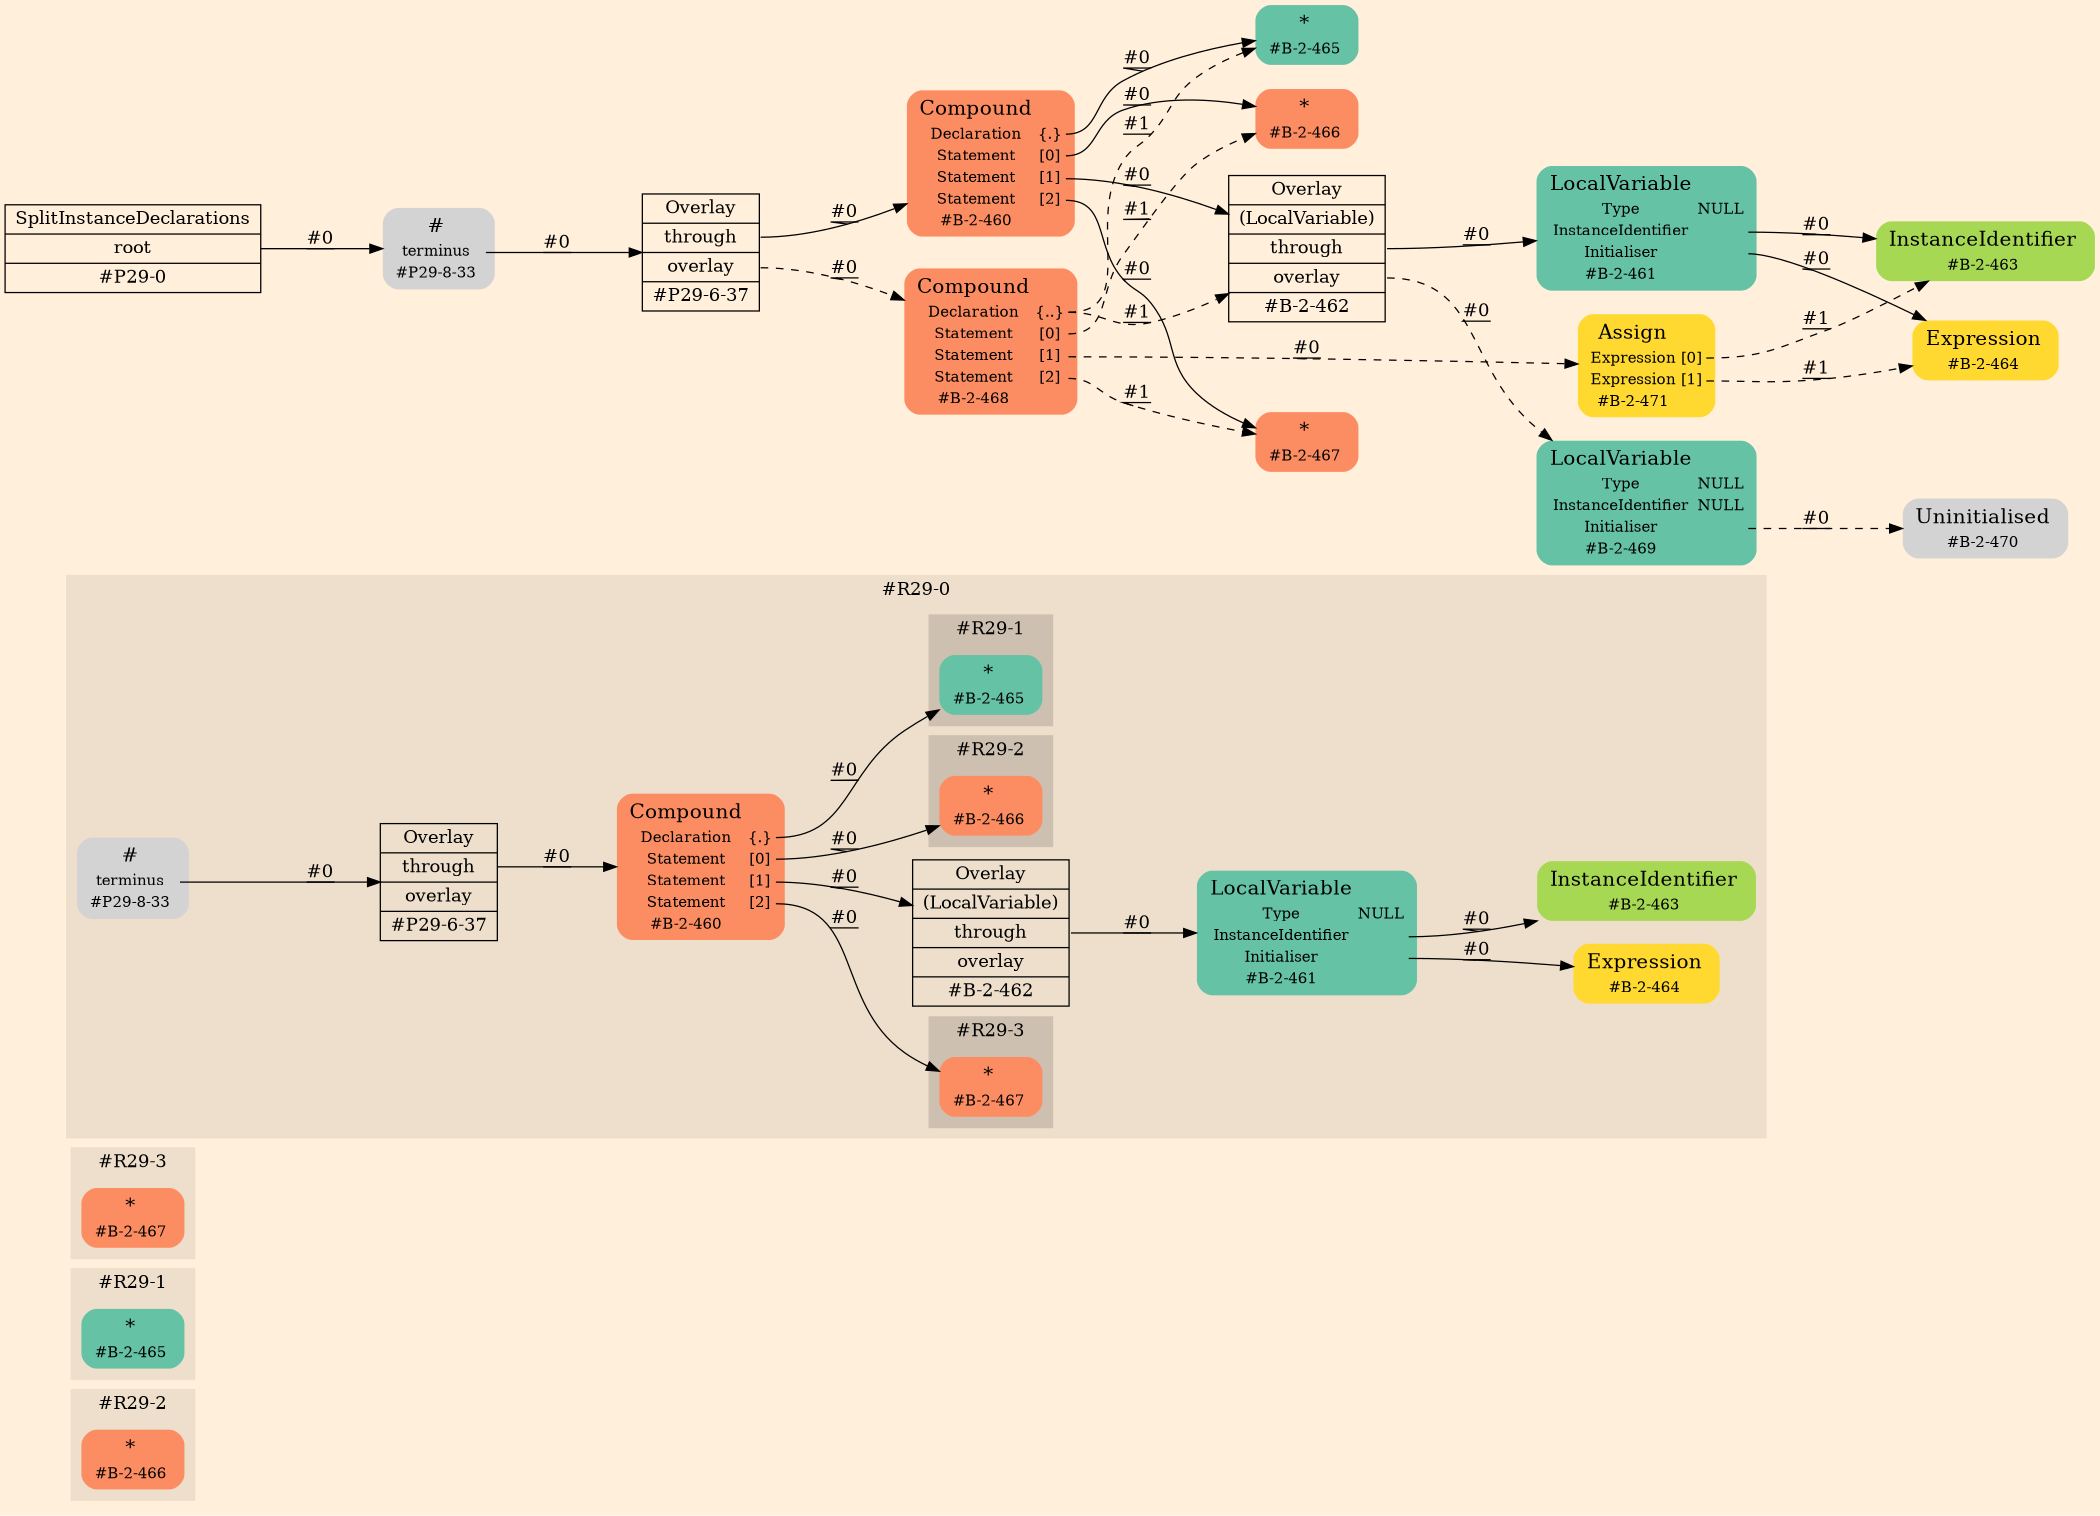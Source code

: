 digraph Inferno {
graph [
rankdir = "LR"
ranksep = 1.0
size = "14,20"
bgcolor = antiquewhite1
color = black
fontcolor = black
];
node [
];
subgraph "cluster#R29-2" {
label = "#R29-2"
style = "filled"
color = antiquewhite2
"#R29-2/#B-2-466" [
shape = "plaintext"
fillcolor = "/set28/2"
label = <<TABLE BORDER="0" CELLBORDER="0" CELLSPACING="0">
 <TR>
  <TD><FONT POINT-SIZE="16.0">*</FONT></TD>
  <TD></TD>
 </TR>
 <TR>
  <TD>#B-2-466</TD>
  <TD PORT="port0"></TD>
 </TR>
</TABLE>>
style = "rounded,filled"
fontsize = "12"
];
}
subgraph "cluster#R29-1" {
label = "#R29-1"
style = "filled"
color = antiquewhite2
"#R29-1/#B-2-465" [
shape = "plaintext"
fillcolor = "/set28/1"
label = <<TABLE BORDER="0" CELLBORDER="0" CELLSPACING="0">
 <TR>
  <TD><FONT POINT-SIZE="16.0">*</FONT></TD>
  <TD></TD>
 </TR>
 <TR>
  <TD>#B-2-465</TD>
  <TD PORT="port0"></TD>
 </TR>
</TABLE>>
style = "rounded,filled"
fontsize = "12"
];
}
subgraph "cluster#R29-3" {
label = "#R29-3"
style = "filled"
color = antiquewhite2
"#R29-3/#B-2-467" [
shape = "plaintext"
fillcolor = "/set28/2"
label = <<TABLE BORDER="0" CELLBORDER="0" CELLSPACING="0">
 <TR>
  <TD><FONT POINT-SIZE="16.0">*</FONT></TD>
  <TD></TD>
 </TR>
 <TR>
  <TD>#B-2-467</TD>
  <TD PORT="port0"></TD>
 </TR>
</TABLE>>
style = "rounded,filled"
fontsize = "12"
];
}
subgraph "cluster#R29-0" {
label = "#R29-0"
style = "filled"
color = antiquewhite2
"#R29-0/#B-2-463" [
shape = "plaintext"
fillcolor = "/set28/5"
label = <<TABLE BORDER="0" CELLBORDER="0" CELLSPACING="0">
 <TR>
  <TD><FONT POINT-SIZE="16.0">InstanceIdentifier</FONT></TD>
  <TD></TD>
 </TR>
 <TR>
  <TD>#B-2-463</TD>
  <TD PORT="port0"></TD>
 </TR>
</TABLE>>
style = "rounded,filled"
fontsize = "12"
];
"#R29-0/#P29-6-37" [
shape = "record"
fillcolor = antiquewhite2
label = "<fixed> Overlay | <port0> through | <port1> overlay | <port2> #P29-6-37"
style = "filled"
fontsize = "14"
color = black
fontcolor = black
];
"#R29-0/#P29-8-33" [
shape = "plaintext"
label = <<TABLE BORDER="0" CELLBORDER="0" CELLSPACING="0">
 <TR>
  <TD><FONT POINT-SIZE="16.0">#</FONT></TD>
  <TD></TD>
 </TR>
 <TR>
  <TD>terminus</TD>
  <TD PORT="port0"></TD>
 </TR>
 <TR>
  <TD>#P29-8-33</TD>
  <TD PORT="port1"></TD>
 </TR>
</TABLE>>
style = "rounded,filled"
fontsize = "12"
];
"#R29-0/#B-2-461" [
shape = "plaintext"
fillcolor = "/set28/1"
label = <<TABLE BORDER="0" CELLBORDER="0" CELLSPACING="0">
 <TR>
  <TD><FONT POINT-SIZE="16.0">LocalVariable</FONT></TD>
  <TD></TD>
 </TR>
 <TR>
  <TD>Type</TD>
  <TD PORT="port0">NULL</TD>
 </TR>
 <TR>
  <TD>InstanceIdentifier</TD>
  <TD PORT="port1"></TD>
 </TR>
 <TR>
  <TD>Initialiser</TD>
  <TD PORT="port2"></TD>
 </TR>
 <TR>
  <TD>#B-2-461</TD>
  <TD PORT="port3"></TD>
 </TR>
</TABLE>>
style = "rounded,filled"
fontsize = "12"
];
"#R29-0/#B-2-464" [
shape = "plaintext"
fillcolor = "/set28/6"
label = <<TABLE BORDER="0" CELLBORDER="0" CELLSPACING="0">
 <TR>
  <TD><FONT POINT-SIZE="16.0">Expression</FONT></TD>
  <TD></TD>
 </TR>
 <TR>
  <TD>#B-2-464</TD>
  <TD PORT="port0"></TD>
 </TR>
</TABLE>>
style = "rounded,filled"
fontsize = "12"
];
"#R29-0/#B-2-460" [
shape = "plaintext"
fillcolor = "/set28/2"
label = <<TABLE BORDER="0" CELLBORDER="0" CELLSPACING="0">
 <TR>
  <TD><FONT POINT-SIZE="16.0">Compound</FONT></TD>
  <TD></TD>
 </TR>
 <TR>
  <TD>Declaration</TD>
  <TD PORT="port0">{.}</TD>
 </TR>
 <TR>
  <TD>Statement</TD>
  <TD PORT="port1">[0]</TD>
 </TR>
 <TR>
  <TD>Statement</TD>
  <TD PORT="port2">[1]</TD>
 </TR>
 <TR>
  <TD>Statement</TD>
  <TD PORT="port3">[2]</TD>
 </TR>
 <TR>
  <TD>#B-2-460</TD>
  <TD PORT="port4"></TD>
 </TR>
</TABLE>>
style = "rounded,filled"
fontsize = "12"
];
"#R29-0/#B-2-462" [
shape = "record"
fillcolor = antiquewhite2
label = "<fixed> Overlay | <port0> (LocalVariable) | <port1> through | <port2> overlay | <port3> #B-2-462"
style = "filled"
fontsize = "14"
color = black
fontcolor = black
];
subgraph "cluster#R29-3" {
label = "#R29-3"
style = "filled"
color = antiquewhite3
"#R29-0/#B-2-467" [
shape = "plaintext"
fillcolor = "/set28/2"
label = <<TABLE BORDER="0" CELLBORDER="0" CELLSPACING="0">
 <TR>
  <TD><FONT POINT-SIZE="16.0">*</FONT></TD>
  <TD></TD>
 </TR>
 <TR>
  <TD>#B-2-467</TD>
  <TD PORT="port0"></TD>
 </TR>
</TABLE>>
style = "rounded,filled"
fontsize = "12"
];
}
subgraph "cluster#R29-1" {
label = "#R29-1"
style = "filled"
color = antiquewhite3
"#R29-0/#B-2-465" [
shape = "plaintext"
fillcolor = "/set28/1"
label = <<TABLE BORDER="0" CELLBORDER="0" CELLSPACING="0">
 <TR>
  <TD><FONT POINT-SIZE="16.0">*</FONT></TD>
  <TD></TD>
 </TR>
 <TR>
  <TD>#B-2-465</TD>
  <TD PORT="port0"></TD>
 </TR>
</TABLE>>
style = "rounded,filled"
fontsize = "12"
];
}
subgraph "cluster#R29-2" {
label = "#R29-2"
style = "filled"
color = antiquewhite3
"#R29-0/#B-2-466" [
shape = "plaintext"
fillcolor = "/set28/2"
label = <<TABLE BORDER="0" CELLBORDER="0" CELLSPACING="0">
 <TR>
  <TD><FONT POINT-SIZE="16.0">*</FONT></TD>
  <TD></TD>
 </TR>
 <TR>
  <TD>#B-2-466</TD>
  <TD PORT="port0"></TD>
 </TR>
</TABLE>>
style = "rounded,filled"
fontsize = "12"
];
}
}
"CR#P29-0" [
shape = "record"
fillcolor = antiquewhite1
label = "<fixed> SplitInstanceDeclarations | <port0> root | <port1> #P29-0"
style = "filled"
fontsize = "14"
color = black
fontcolor = black
];
"#P29-8-33" [
shape = "plaintext"
label = <<TABLE BORDER="0" CELLBORDER="0" CELLSPACING="0">
 <TR>
  <TD><FONT POINT-SIZE="16.0">#</FONT></TD>
  <TD></TD>
 </TR>
 <TR>
  <TD>terminus</TD>
  <TD PORT="port0"></TD>
 </TR>
 <TR>
  <TD>#P29-8-33</TD>
  <TD PORT="port1"></TD>
 </TR>
</TABLE>>
style = "rounded,filled"
fontsize = "12"
];
"#P29-6-37" [
shape = "record"
fillcolor = antiquewhite1
label = "<fixed> Overlay | <port0> through | <port1> overlay | <port2> #P29-6-37"
style = "filled"
fontsize = "14"
color = black
fontcolor = black
];
"#B-2-460" [
shape = "plaintext"
fillcolor = "/set28/2"
label = <<TABLE BORDER="0" CELLBORDER="0" CELLSPACING="0">
 <TR>
  <TD><FONT POINT-SIZE="16.0">Compound</FONT></TD>
  <TD></TD>
 </TR>
 <TR>
  <TD>Declaration</TD>
  <TD PORT="port0">{.}</TD>
 </TR>
 <TR>
  <TD>Statement</TD>
  <TD PORT="port1">[0]</TD>
 </TR>
 <TR>
  <TD>Statement</TD>
  <TD PORT="port2">[1]</TD>
 </TR>
 <TR>
  <TD>Statement</TD>
  <TD PORT="port3">[2]</TD>
 </TR>
 <TR>
  <TD>#B-2-460</TD>
  <TD PORT="port4"></TD>
 </TR>
</TABLE>>
style = "rounded,filled"
fontsize = "12"
];
"#B-2-465" [
shape = "plaintext"
fillcolor = "/set28/1"
label = <<TABLE BORDER="0" CELLBORDER="0" CELLSPACING="0">
 <TR>
  <TD><FONT POINT-SIZE="16.0">*</FONT></TD>
  <TD></TD>
 </TR>
 <TR>
  <TD>#B-2-465</TD>
  <TD PORT="port0"></TD>
 </TR>
</TABLE>>
style = "rounded,filled"
fontsize = "12"
];
"#B-2-466" [
shape = "plaintext"
fillcolor = "/set28/2"
label = <<TABLE BORDER="0" CELLBORDER="0" CELLSPACING="0">
 <TR>
  <TD><FONT POINT-SIZE="16.0">*</FONT></TD>
  <TD></TD>
 </TR>
 <TR>
  <TD>#B-2-466</TD>
  <TD PORT="port0"></TD>
 </TR>
</TABLE>>
style = "rounded,filled"
fontsize = "12"
];
"#B-2-462" [
shape = "record"
fillcolor = antiquewhite1
label = "<fixed> Overlay | <port0> (LocalVariable) | <port1> through | <port2> overlay | <port3> #B-2-462"
style = "filled"
fontsize = "14"
color = black
fontcolor = black
];
"#B-2-461" [
shape = "plaintext"
fillcolor = "/set28/1"
label = <<TABLE BORDER="0" CELLBORDER="0" CELLSPACING="0">
 <TR>
  <TD><FONT POINT-SIZE="16.0">LocalVariable</FONT></TD>
  <TD></TD>
 </TR>
 <TR>
  <TD>Type</TD>
  <TD PORT="port0">NULL</TD>
 </TR>
 <TR>
  <TD>InstanceIdentifier</TD>
  <TD PORT="port1"></TD>
 </TR>
 <TR>
  <TD>Initialiser</TD>
  <TD PORT="port2"></TD>
 </TR>
 <TR>
  <TD>#B-2-461</TD>
  <TD PORT="port3"></TD>
 </TR>
</TABLE>>
style = "rounded,filled"
fontsize = "12"
];
"#B-2-463" [
shape = "plaintext"
fillcolor = "/set28/5"
label = <<TABLE BORDER="0" CELLBORDER="0" CELLSPACING="0">
 <TR>
  <TD><FONT POINT-SIZE="16.0">InstanceIdentifier</FONT></TD>
  <TD></TD>
 </TR>
 <TR>
  <TD>#B-2-463</TD>
  <TD PORT="port0"></TD>
 </TR>
</TABLE>>
style = "rounded,filled"
fontsize = "12"
];
"#B-2-464" [
shape = "plaintext"
fillcolor = "/set28/6"
label = <<TABLE BORDER="0" CELLBORDER="0" CELLSPACING="0">
 <TR>
  <TD><FONT POINT-SIZE="16.0">Expression</FONT></TD>
  <TD></TD>
 </TR>
 <TR>
  <TD>#B-2-464</TD>
  <TD PORT="port0"></TD>
 </TR>
</TABLE>>
style = "rounded,filled"
fontsize = "12"
];
"#B-2-469" [
shape = "plaintext"
fillcolor = "/set28/1"
label = <<TABLE BORDER="0" CELLBORDER="0" CELLSPACING="0">
 <TR>
  <TD><FONT POINT-SIZE="16.0">LocalVariable</FONT></TD>
  <TD></TD>
 </TR>
 <TR>
  <TD>Type</TD>
  <TD PORT="port0">NULL</TD>
 </TR>
 <TR>
  <TD>InstanceIdentifier</TD>
  <TD PORT="port1">NULL</TD>
 </TR>
 <TR>
  <TD>Initialiser</TD>
  <TD PORT="port2"></TD>
 </TR>
 <TR>
  <TD>#B-2-469</TD>
  <TD PORT="port3"></TD>
 </TR>
</TABLE>>
style = "rounded,filled"
fontsize = "12"
];
"#B-2-470" [
shape = "plaintext"
label = <<TABLE BORDER="0" CELLBORDER="0" CELLSPACING="0">
 <TR>
  <TD><FONT POINT-SIZE="16.0">Uninitialised</FONT></TD>
  <TD></TD>
 </TR>
 <TR>
  <TD>#B-2-470</TD>
  <TD PORT="port0"></TD>
 </TR>
</TABLE>>
style = "rounded,filled"
fontsize = "12"
];
"#B-2-467" [
shape = "plaintext"
fillcolor = "/set28/2"
label = <<TABLE BORDER="0" CELLBORDER="0" CELLSPACING="0">
 <TR>
  <TD><FONT POINT-SIZE="16.0">*</FONT></TD>
  <TD></TD>
 </TR>
 <TR>
  <TD>#B-2-467</TD>
  <TD PORT="port0"></TD>
 </TR>
</TABLE>>
style = "rounded,filled"
fontsize = "12"
];
"#B-2-468" [
shape = "plaintext"
fillcolor = "/set28/2"
label = <<TABLE BORDER="0" CELLBORDER="0" CELLSPACING="0">
 <TR>
  <TD><FONT POINT-SIZE="16.0">Compound</FONT></TD>
  <TD></TD>
 </TR>
 <TR>
  <TD>Declaration</TD>
  <TD PORT="port0">{..}</TD>
 </TR>
 <TR>
  <TD>Statement</TD>
  <TD PORT="port1">[0]</TD>
 </TR>
 <TR>
  <TD>Statement</TD>
  <TD PORT="port2">[1]</TD>
 </TR>
 <TR>
  <TD>Statement</TD>
  <TD PORT="port3">[2]</TD>
 </TR>
 <TR>
  <TD>#B-2-468</TD>
  <TD PORT="port4"></TD>
 </TR>
</TABLE>>
style = "rounded,filled"
fontsize = "12"
];
"#B-2-471" [
shape = "plaintext"
fillcolor = "/set28/6"
label = <<TABLE BORDER="0" CELLBORDER="0" CELLSPACING="0">
 <TR>
  <TD><FONT POINT-SIZE="16.0">Assign</FONT></TD>
  <TD></TD>
 </TR>
 <TR>
  <TD>Expression</TD>
  <TD PORT="port0">[0]</TD>
 </TR>
 <TR>
  <TD>Expression</TD>
  <TD PORT="port1">[1]</TD>
 </TR>
 <TR>
  <TD>#B-2-471</TD>
  <TD PORT="port2"></TD>
 </TR>
</TABLE>>
style = "rounded,filled"
fontsize = "12"
];
"CR#P29-0":port0 -> "#P29-8-33" [style="solid"
label = "#0"
decorate = true
color = black
fontcolor = black
];
"#P29-8-33":port0 -> "#P29-6-37" [style="solid"
label = "#0"
decorate = true
color = black
fontcolor = black
];
"#P29-6-37":port0 -> "#B-2-460" [style="solid"
label = "#0"
decorate = true
color = black
fontcolor = black
];
"#P29-6-37":port1 -> "#B-2-468" [style="dashed"
label = "#0"
decorate = true
color = black
fontcolor = black
];
"#B-2-460":port0 -> "#B-2-465" [style="solid"
label = "#0"
decorate = true
color = black
fontcolor = black
];
"#B-2-460":port1 -> "#B-2-466" [style="solid"
label = "#0"
decorate = true
color = black
fontcolor = black
];
"#B-2-460":port2 -> "#B-2-462" [style="solid"
label = "#0"
decorate = true
color = black
fontcolor = black
];
"#B-2-460":port3 -> "#B-2-467" [style="solid"
label = "#0"
decorate = true
color = black
fontcolor = black
];
"#B-2-462":port1 -> "#B-2-461" [style="solid"
label = "#0"
decorate = true
color = black
fontcolor = black
];
"#B-2-462":port2 -> "#B-2-469" [style="dashed"
label = "#0"
decorate = true
color = black
fontcolor = black
];
"#B-2-461":port1 -> "#B-2-463" [style="solid"
label = "#0"
decorate = true
color = black
fontcolor = black
];
"#B-2-461":port2 -> "#B-2-464" [style="solid"
label = "#0"
decorate = true
color = black
fontcolor = black
];
"#B-2-469":port2 -> "#B-2-470" [style="dashed"
label = "#0"
decorate = true
color = black
fontcolor = black
];
"#B-2-468":port0 -> "#B-2-462" [style="dashed"
label = "#1"
decorate = true
color = black
fontcolor = black
];
"#B-2-468":port0 -> "#B-2-465" [style="dashed"
label = "#1"
decorate = true
color = black
fontcolor = black
];
"#B-2-468":port1 -> "#B-2-466" [style="dashed"
label = "#1"
decorate = true
color = black
fontcolor = black
];
"#B-2-468":port2 -> "#B-2-471" [style="dashed"
label = "#0"
decorate = true
color = black
fontcolor = black
];
"#B-2-468":port3 -> "#B-2-467" [style="dashed"
label = "#1"
decorate = true
color = black
fontcolor = black
];
"#B-2-471":port0 -> "#B-2-463" [style="dashed"
label = "#1"
decorate = true
color = black
fontcolor = black
];
"#B-2-471":port1 -> "#B-2-464" [style="dashed"
label = "#1"
decorate = true
color = black
fontcolor = black
];
"#R29-0/#P29-6-37":port0 -> "#R29-0/#B-2-460" [style="solid"
label = "#0"
decorate = true
color = black
fontcolor = black
];
"#R29-0/#P29-8-33":port0 -> "#R29-0/#P29-6-37" [style="solid"
label = "#0"
decorate = true
color = black
fontcolor = black
];
"#R29-0/#B-2-461":port1 -> "#R29-0/#B-2-463" [style="solid"
label = "#0"
decorate = true
color = black
fontcolor = black
];
"#R29-0/#B-2-461":port2 -> "#R29-0/#B-2-464" [style="solid"
label = "#0"
decorate = true
color = black
fontcolor = black
];
"#R29-0/#B-2-460":port0 -> "#R29-0/#B-2-465" [style="solid"
label = "#0"
decorate = true
color = black
fontcolor = black
];
"#R29-0/#B-2-460":port1 -> "#R29-0/#B-2-466" [style="solid"
label = "#0"
decorate = true
color = black
fontcolor = black
];
"#R29-0/#B-2-460":port2 -> "#R29-0/#B-2-462" [style="solid"
label = "#0"
decorate = true
color = black
fontcolor = black
];
"#R29-0/#B-2-460":port3 -> "#R29-0/#B-2-467" [style="solid"
label = "#0"
decorate = true
color = black
fontcolor = black
];
"#R29-0/#B-2-462":port1 -> "#R29-0/#B-2-461" [style="solid"
label = "#0"
decorate = true
color = black
fontcolor = black
];
}
